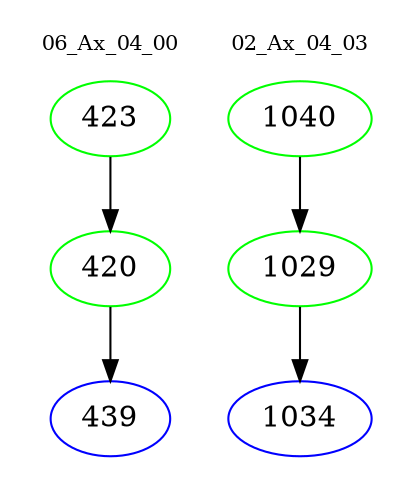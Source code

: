 digraph{
subgraph cluster_0 {
color = white
label = "06_Ax_04_00";
fontsize=10;
T0_423 [label="423", color="green"]
T0_423 -> T0_420 [color="black"]
T0_420 [label="420", color="green"]
T0_420 -> T0_439 [color="black"]
T0_439 [label="439", color="blue"]
}
subgraph cluster_1 {
color = white
label = "02_Ax_04_03";
fontsize=10;
T1_1040 [label="1040", color="green"]
T1_1040 -> T1_1029 [color="black"]
T1_1029 [label="1029", color="green"]
T1_1029 -> T1_1034 [color="black"]
T1_1034 [label="1034", color="blue"]
}
}

